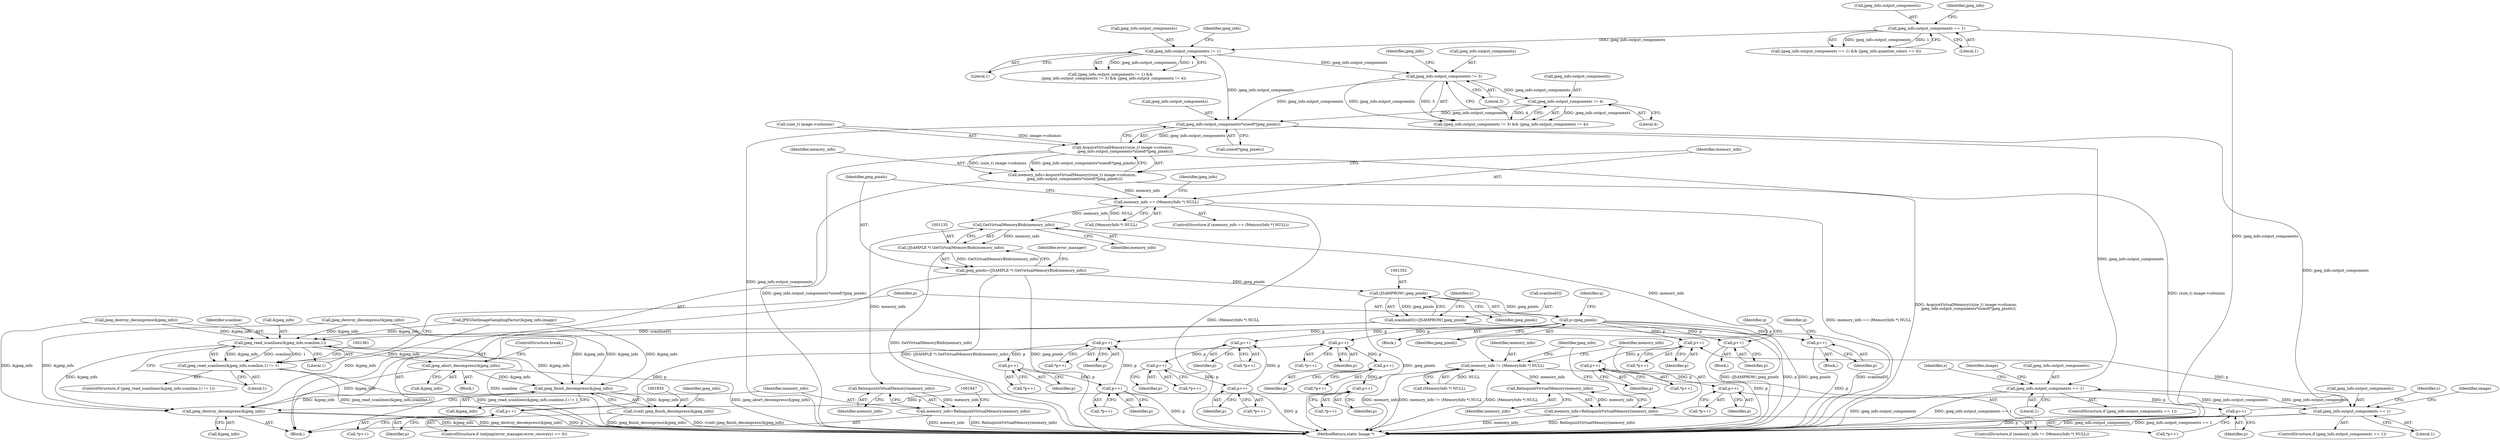 digraph "0_ImageMagick_58cf5bf4fade82e3b510e8f3463a967278a3e410@API" {
"1001112" [label="(Call,jpeg_info.output_components*sizeof(*jpeg_pixels))"];
"1001087" [label="(Call,jpeg_info.output_components != 3)"];
"1001081" [label="(Call,jpeg_info.output_components != 1)"];
"1000926" [label="(Call,jpeg_info.output_components == 1)"];
"1001092" [label="(Call,jpeg_info.output_components != 4)"];
"1001106" [label="(Call,AcquireVirtualMemory((size_t) image->columns,\n    jpeg_info.output_components*sizeof(*jpeg_pixels)))"];
"1001104" [label="(Call,memory_info=AcquireVirtualMemory((size_t) image->columns,\n    jpeg_info.output_components*sizeof(*jpeg_pixels)))"];
"1001120" [label="(Call,memory_info == (MemoryInfo *) NULL)"];
"1001136" [label="(Call,GetVirtualMemoryBlob(memory_info))"];
"1001134" [label="(Call,(JSAMPLE *) GetVirtualMemoryBlob(memory_info))"];
"1001132" [label="(Call,jpeg_pixels=(JSAMPLE *) GetVirtualMemoryBlob(memory_info))"];
"1001351" [label="(Call,(JSAMPROW) jpeg_pixels)"];
"1001347" [label="(Call,scanline[0]=(JSAMPROW) jpeg_pixels)"];
"1001373" [label="(Call,jpeg_read_scanlines(&jpeg_info,scanline,1))"];
"1001372" [label="(Call,jpeg_read_scanlines(&jpeg_info,scanline,1) != 1)"];
"1001813" [label="(Call,jpeg_abort_decompress(&jpeg_info))"];
"1001836" [label="(Call,jpeg_finish_decompress(&jpeg_info))"];
"1001834" [label="(Call,(void) jpeg_finish_decompress(&jpeg_info))"];
"1001839" [label="(Call,jpeg_destroy_decompress(&jpeg_info))"];
"1001392" [label="(Call,p=jpeg_pixels)"];
"1001486" [label="(Call,p++)"];
"1001520" [label="(Call,p++)"];
"1001531" [label="(Call,p++)"];
"1001542" [label="(Call,p++)"];
"1001575" [label="(Call,p++)"];
"1001588" [label="(Call,p++)"];
"1001601" [label="(Call,p++)"];
"1001616" [label="(Call,p++)"];
"1001667" [label="(Call,p++)"];
"1001699" [label="(Call,p++)"];
"1001708" [label="(Call,p++)"];
"1001717" [label="(Call,p++)"];
"1001748" [label="(Call,p++)"];
"1001759" [label="(Call,p++)"];
"1001770" [label="(Call,p++)"];
"1001783" [label="(Call,p++)"];
"1001147" [label="(Call,memory_info != (MemoryInfo *) NULL)"];
"1001154" [label="(Call,RelinquishVirtualMemory(memory_info))"];
"1001152" [label="(Call,memory_info=RelinquishVirtualMemory(memory_info))"];
"1001844" [label="(Call,RelinquishVirtualMemory(memory_info))"];
"1001842" [label="(Call,memory_info=RelinquishVirtualMemory(memory_info))"];
"1001438" [label="(Call,jpeg_info.output_components == 1)"];
"1001625" [label="(Call,jpeg_info.output_components == 1)"];
"1001378" [label="(Literal,1)"];
"1001152" [label="(Call,memory_info=RelinquishVirtualMemory(memory_info))"];
"1001842" [label="(Call,memory_info=RelinquishVirtualMemory(memory_info))"];
"1001717" [label="(Call,p++)"];
"1001837" [label="(Call,&jpeg_info)"];
"1001347" [label="(Call,scanline[0]=(JSAMPROW) jpeg_pixels)"];
"1001625" [label="(Call,jpeg_info.output_components == 1)"];
"1001112" [label="(Call,jpeg_info.output_components*sizeof(*jpeg_pixels))"];
"1001841" [label="(Identifier,jpeg_info)"];
"1001014" [label="(Call,JPEGSetImageSamplingFactor(&jpeg_info,image))"];
"1001709" [label="(Identifier,p)"];
"1001134" [label="(Call,(JSAMPLE *) GetVirtualMemoryBlob(memory_info))"];
"1001351" [label="(Call,(JSAMPROW) jpeg_pixels)"];
"1001147" [label="(Call,memory_info != (MemoryInfo *) NULL)"];
"1001091" [label="(Literal,3)"];
"1001782" [label="(Call,*p++)"];
"1001146" [label="(ControlStructure,if (memory_info != (MemoryInfo *) NULL))"];
"1001845" [label="(Identifier,memory_info)"];
"1001840" [label="(Call,&jpeg_info)"];
"1001153" [label="(Identifier,memory_info)"];
"1001438" [label="(Call,jpeg_info.output_components == 1)"];
"1001374" [label="(Call,&jpeg_info)"];
"1001521" [label="(Identifier,p)"];
"1001367" [label="(Block,)"];
"1001373" [label="(Call,jpeg_read_scanlines(&jpeg_info,scanline,1))"];
"1001600" [label="(Call,*p++)"];
"1001770" [label="(Call,p++)"];
"1000927" [label="(Call,jpeg_info.output_components)"];
"1001700" [label="(Identifier,p)"];
"1001541" [label="(Call,*p++)"];
"1001617" [label="(Identifier,p)"];
"1001085" [label="(Literal,1)"];
"1001486" [label="(Call,p++)"];
"1001542" [label="(Call,p++)"];
"1001769" [label="(Call,*p++)"];
"1001708" [label="(Call,p++)"];
"1001615" [label="(Call,*p++)"];
"1001812" [label="(Block,)"];
"1001707" [label="(Call,*p++)"];
"1001137" [label="(Identifier,memory_info)"];
"1001771" [label="(Identifier,p)"];
"1001747" [label="(Call,*p++)"];
"1001081" [label="(Call,jpeg_info.output_components != 1)"];
"1001348" [label="(Call,scanline[0])"];
"1001519" [label="(Call,*p++)"];
"1001589" [label="(Identifier,p)"];
"1001086" [label="(Call,(jpeg_info.output_components != 3) && (jpeg_info.output_components != 4))"];
"1001749" [label="(Identifier,p)"];
"1001629" [label="(Literal,1)"];
"1001148" [label="(Identifier,memory_info)"];
"1001122" [label="(Call,(MemoryInfo *) NULL)"];
"1001698" [label="(Call,*p++)"];
"1001839" [label="(Call,jpeg_destroy_decompress(&jpeg_info))"];
"1001356" [label="(Identifier,y)"];
"1001574" [label="(Call,*p++)"];
"1001089" [label="(Identifier,jpeg_info)"];
"1001158" [label="(Identifier,jpeg_info)"];
"1001093" [label="(Call,jpeg_info.output_components)"];
"1001142" [label="(Identifier,error_manager)"];
"1001396" [label="(Identifier,q)"];
"1001092" [label="(Call,jpeg_info.output_components != 4)"];
"1001543" [label="(Identifier,p)"];
"1001494" [label="(Identifier,image)"];
"1001853" [label="(MethodReturn,static Image *)"];
"1001439" [label="(Call,jpeg_info.output_components)"];
"1001643" [label="(Block,)"];
"1001371" [label="(ControlStructure,if (jpeg_read_scanlines(&jpeg_info,scanline,1) != 1))"];
"1001088" [label="(Call,jpeg_info.output_components)"];
"1001576" [label="(Identifier,p)"];
"1000925" [label="(Call,(jpeg_info.output_components == 1) && (jpeg_info.quantize_colors == 0))"];
"1001106" [label="(Call,AcquireVirtualMemory((size_t) image->columns,\n    jpeg_info.output_components*sizeof(*jpeg_pixels)))"];
"1001814" [label="(Call,&jpeg_info)"];
"1001716" [label="(Call,*p++)"];
"1000110" [label="(Block,)"];
"1001155" [label="(Identifier,memory_info)"];
"1001675" [label="(Identifier,image)"];
"1001783" [label="(Call,p++)"];
"1001670" [label="(Identifier,q)"];
"1001813" [label="(Call,jpeg_abort_decompress(&jpeg_info))"];
"1001437" [label="(ControlStructure,if (jpeg_info.output_components == 1))"];
"1001132" [label="(Call,jpeg_pixels=(JSAMPLE *) GetVirtualMemoryBlob(memory_info))"];
"1001094" [label="(Identifier,jpeg_info)"];
"1001816" [label="(ControlStructure,break;)"];
"1001575" [label="(Call,p++)"];
"1001531" [label="(Call,p++)"];
"1001116" [label="(Call,sizeof(*jpeg_pixels))"];
"1001624" [label="(ControlStructure,if (jpeg_info.output_components == 1))"];
"1001105" [label="(Identifier,memory_info)"];
"1001120" [label="(Call,memory_info == (MemoryInfo *) NULL)"];
"1001121" [label="(Identifier,memory_info)"];
"1001616" [label="(Call,p++)"];
"1001836" [label="(Call,jpeg_finish_decompress(&jpeg_info))"];
"1001699" [label="(Call,p++)"];
"1001784" [label="(Identifier,p)"];
"1000933" [label="(Identifier,jpeg_info)"];
"1001096" [label="(Literal,4)"];
"1001602" [label="(Identifier,p)"];
"1001844" [label="(Call,RelinquishVirtualMemory(memory_info))"];
"1001748" [label="(Call,p++)"];
"1001758" [label="(Call,*p++)"];
"1001445" [label="(Identifier,x)"];
"1001394" [label="(Identifier,jpeg_pixels)"];
"1001588" [label="(Call,p++)"];
"1001827" [label="(ControlStructure,if (setjmp(error_manager.error_recovery) == 0))"];
"1001760" [label="(Identifier,p)"];
"1001136" [label="(Call,GetVirtualMemoryBlob(memory_info))"];
"1001834" [label="(Call,(void) jpeg_finish_decompress(&jpeg_info))"];
"1001128" [label="(Identifier,jpeg_info)"];
"1001587" [label="(Call,*p++)"];
"1001126" [label="(Call,jpeg_destroy_decompress(&jpeg_info))"];
"1001520" [label="(Call,p++)"];
"1001843" [label="(Identifier,memory_info)"];
"1001119" [label="(ControlStructure,if (memory_info == (MemoryInfo *) NULL))"];
"1001098" [label="(Call,jpeg_destroy_decompress(&jpeg_info))"];
"1001353" [label="(Identifier,jpeg_pixels)"];
"1000930" [label="(Literal,1)"];
"1001718" [label="(Identifier,p)"];
"1001133" [label="(Identifier,jpeg_pixels)"];
"1001456" [label="(Block,)"];
"1001393" [label="(Identifier,p)"];
"1001082" [label="(Call,jpeg_info.output_components)"];
"1001104" [label="(Call,memory_info=AcquireVirtualMemory((size_t) image->columns,\n    jpeg_info.output_components*sizeof(*jpeg_pixels)))"];
"1001372" [label="(Call,jpeg_read_scanlines(&jpeg_info,scanline,1) != 1)"];
"1001489" [label="(Identifier,q)"];
"1001113" [label="(Call,jpeg_info.output_components)"];
"1001487" [label="(Identifier,p)"];
"1001149" [label="(Call,(MemoryInfo *) NULL)"];
"1001376" [label="(Identifier,scanline)"];
"1001667" [label="(Call,p++)"];
"1001080" [label="(Call,(jpeg_info.output_components != 1) &&\n      (jpeg_info.output_components != 3) && (jpeg_info.output_components != 4))"];
"1001530" [label="(Call,*p++)"];
"1001442" [label="(Literal,1)"];
"1001532" [label="(Identifier,p)"];
"1001601" [label="(Call,p++)"];
"1001377" [label="(Literal,1)"];
"1001668" [label="(Identifier,p)"];
"1001759" [label="(Call,p++)"];
"1001626" [label="(Call,jpeg_info.output_components)"];
"1001107" [label="(Call,(size_t) image->columns)"];
"1001154" [label="(Call,RelinquishVirtualMemory(memory_info))"];
"1000926" [label="(Call,jpeg_info.output_components == 1)"];
"1001632" [label="(Identifier,x)"];
"1001087" [label="(Call,jpeg_info.output_components != 3)"];
"1001392" [label="(Call,p=jpeg_pixels)"];
"1001112" -> "1001106"  [label="AST: "];
"1001112" -> "1001116"  [label="CFG: "];
"1001113" -> "1001112"  [label="AST: "];
"1001116" -> "1001112"  [label="AST: "];
"1001106" -> "1001112"  [label="CFG: "];
"1001112" -> "1001853"  [label="DDG: jpeg_info.output_components"];
"1001112" -> "1001106"  [label="DDG: jpeg_info.output_components"];
"1001087" -> "1001112"  [label="DDG: jpeg_info.output_components"];
"1001092" -> "1001112"  [label="DDG: jpeg_info.output_components"];
"1001081" -> "1001112"  [label="DDG: jpeg_info.output_components"];
"1001112" -> "1001438"  [label="DDG: jpeg_info.output_components"];
"1001112" -> "1001625"  [label="DDG: jpeg_info.output_components"];
"1001087" -> "1001086"  [label="AST: "];
"1001087" -> "1001091"  [label="CFG: "];
"1001088" -> "1001087"  [label="AST: "];
"1001091" -> "1001087"  [label="AST: "];
"1001094" -> "1001087"  [label="CFG: "];
"1001086" -> "1001087"  [label="CFG: "];
"1001087" -> "1001086"  [label="DDG: jpeg_info.output_components"];
"1001087" -> "1001086"  [label="DDG: 3"];
"1001081" -> "1001087"  [label="DDG: jpeg_info.output_components"];
"1001087" -> "1001092"  [label="DDG: jpeg_info.output_components"];
"1001081" -> "1001080"  [label="AST: "];
"1001081" -> "1001085"  [label="CFG: "];
"1001082" -> "1001081"  [label="AST: "];
"1001085" -> "1001081"  [label="AST: "];
"1001089" -> "1001081"  [label="CFG: "];
"1001080" -> "1001081"  [label="CFG: "];
"1001081" -> "1001080"  [label="DDG: jpeg_info.output_components"];
"1001081" -> "1001080"  [label="DDG: 1"];
"1000926" -> "1001081"  [label="DDG: jpeg_info.output_components"];
"1000926" -> "1000925"  [label="AST: "];
"1000926" -> "1000930"  [label="CFG: "];
"1000927" -> "1000926"  [label="AST: "];
"1000930" -> "1000926"  [label="AST: "];
"1000933" -> "1000926"  [label="CFG: "];
"1000925" -> "1000926"  [label="CFG: "];
"1000926" -> "1001853"  [label="DDG: jpeg_info.output_components"];
"1000926" -> "1000925"  [label="DDG: jpeg_info.output_components"];
"1000926" -> "1000925"  [label="DDG: 1"];
"1001092" -> "1001086"  [label="AST: "];
"1001092" -> "1001096"  [label="CFG: "];
"1001093" -> "1001092"  [label="AST: "];
"1001096" -> "1001092"  [label="AST: "];
"1001086" -> "1001092"  [label="CFG: "];
"1001092" -> "1001086"  [label="DDG: jpeg_info.output_components"];
"1001092" -> "1001086"  [label="DDG: 4"];
"1001106" -> "1001104"  [label="AST: "];
"1001107" -> "1001106"  [label="AST: "];
"1001104" -> "1001106"  [label="CFG: "];
"1001106" -> "1001853"  [label="DDG: (size_t) image->columns"];
"1001106" -> "1001853"  [label="DDG: jpeg_info.output_components*sizeof(*jpeg_pixels)"];
"1001106" -> "1001104"  [label="DDG: (size_t) image->columns"];
"1001106" -> "1001104"  [label="DDG: jpeg_info.output_components*sizeof(*jpeg_pixels)"];
"1001107" -> "1001106"  [label="DDG: image->columns"];
"1001104" -> "1000110"  [label="AST: "];
"1001105" -> "1001104"  [label="AST: "];
"1001121" -> "1001104"  [label="CFG: "];
"1001104" -> "1001853"  [label="DDG: AcquireVirtualMemory((size_t) image->columns,\n    jpeg_info.output_components*sizeof(*jpeg_pixels))"];
"1001104" -> "1001120"  [label="DDG: memory_info"];
"1001120" -> "1001119"  [label="AST: "];
"1001120" -> "1001122"  [label="CFG: "];
"1001121" -> "1001120"  [label="AST: "];
"1001122" -> "1001120"  [label="AST: "];
"1001128" -> "1001120"  [label="CFG: "];
"1001133" -> "1001120"  [label="CFG: "];
"1001120" -> "1001853"  [label="DDG: (MemoryInfo *) NULL"];
"1001120" -> "1001853"  [label="DDG: memory_info == (MemoryInfo *) NULL"];
"1001122" -> "1001120"  [label="DDG: NULL"];
"1001120" -> "1001136"  [label="DDG: memory_info"];
"1001136" -> "1001134"  [label="AST: "];
"1001136" -> "1001137"  [label="CFG: "];
"1001137" -> "1001136"  [label="AST: "];
"1001134" -> "1001136"  [label="CFG: "];
"1001136" -> "1001134"  [label="DDG: memory_info"];
"1001136" -> "1001147"  [label="DDG: memory_info"];
"1001136" -> "1001844"  [label="DDG: memory_info"];
"1001134" -> "1001132"  [label="AST: "];
"1001135" -> "1001134"  [label="AST: "];
"1001132" -> "1001134"  [label="CFG: "];
"1001134" -> "1001853"  [label="DDG: GetVirtualMemoryBlob(memory_info)"];
"1001134" -> "1001132"  [label="DDG: GetVirtualMemoryBlob(memory_info)"];
"1001132" -> "1000110"  [label="AST: "];
"1001133" -> "1001132"  [label="AST: "];
"1001142" -> "1001132"  [label="CFG: "];
"1001132" -> "1001853"  [label="DDG: (JSAMPLE *) GetVirtualMemoryBlob(memory_info)"];
"1001132" -> "1001853"  [label="DDG: jpeg_pixels"];
"1001132" -> "1001351"  [label="DDG: jpeg_pixels"];
"1001351" -> "1001347"  [label="AST: "];
"1001351" -> "1001353"  [label="CFG: "];
"1001352" -> "1001351"  [label="AST: "];
"1001353" -> "1001351"  [label="AST: "];
"1001347" -> "1001351"  [label="CFG: "];
"1001351" -> "1001853"  [label="DDG: jpeg_pixels"];
"1001351" -> "1001347"  [label="DDG: jpeg_pixels"];
"1001351" -> "1001392"  [label="DDG: jpeg_pixels"];
"1001347" -> "1000110"  [label="AST: "];
"1001348" -> "1001347"  [label="AST: "];
"1001356" -> "1001347"  [label="CFG: "];
"1001347" -> "1001853"  [label="DDG: scanline[0]"];
"1001347" -> "1001853"  [label="DDG: (JSAMPROW) jpeg_pixels"];
"1001347" -> "1001373"  [label="DDG: scanline[0]"];
"1001373" -> "1001372"  [label="AST: "];
"1001373" -> "1001377"  [label="CFG: "];
"1001374" -> "1001373"  [label="AST: "];
"1001376" -> "1001373"  [label="AST: "];
"1001377" -> "1001373"  [label="AST: "];
"1001378" -> "1001373"  [label="CFG: "];
"1001373" -> "1001853"  [label="DDG: scanline"];
"1001373" -> "1001372"  [label="DDG: &jpeg_info"];
"1001373" -> "1001372"  [label="DDG: scanline"];
"1001373" -> "1001372"  [label="DDG: 1"];
"1001014" -> "1001373"  [label="DDG: &jpeg_info"];
"1001126" -> "1001373"  [label="DDG: &jpeg_info"];
"1001098" -> "1001373"  [label="DDG: &jpeg_info"];
"1001373" -> "1001813"  [label="DDG: &jpeg_info"];
"1001373" -> "1001836"  [label="DDG: &jpeg_info"];
"1001373" -> "1001839"  [label="DDG: &jpeg_info"];
"1001372" -> "1001371"  [label="AST: "];
"1001372" -> "1001378"  [label="CFG: "];
"1001378" -> "1001372"  [label="AST: "];
"1001381" -> "1001372"  [label="CFG: "];
"1001393" -> "1001372"  [label="CFG: "];
"1001372" -> "1001853"  [label="DDG: jpeg_read_scanlines(&jpeg_info,scanline,1)"];
"1001372" -> "1001853"  [label="DDG: jpeg_read_scanlines(&jpeg_info,scanline,1) != 1"];
"1001813" -> "1001812"  [label="AST: "];
"1001813" -> "1001814"  [label="CFG: "];
"1001814" -> "1001813"  [label="AST: "];
"1001816" -> "1001813"  [label="CFG: "];
"1001813" -> "1001853"  [label="DDG: jpeg_abort_decompress(&jpeg_info)"];
"1001813" -> "1001836"  [label="DDG: &jpeg_info"];
"1001813" -> "1001839"  [label="DDG: &jpeg_info"];
"1001836" -> "1001834"  [label="AST: "];
"1001836" -> "1001837"  [label="CFG: "];
"1001837" -> "1001836"  [label="AST: "];
"1001834" -> "1001836"  [label="CFG: "];
"1001836" -> "1001834"  [label="DDG: &jpeg_info"];
"1001014" -> "1001836"  [label="DDG: &jpeg_info"];
"1001126" -> "1001836"  [label="DDG: &jpeg_info"];
"1001098" -> "1001836"  [label="DDG: &jpeg_info"];
"1001836" -> "1001839"  [label="DDG: &jpeg_info"];
"1001834" -> "1001827"  [label="AST: "];
"1001835" -> "1001834"  [label="AST: "];
"1001841" -> "1001834"  [label="CFG: "];
"1001834" -> "1001853"  [label="DDG: (void) jpeg_finish_decompress(&jpeg_info)"];
"1001834" -> "1001853"  [label="DDG: jpeg_finish_decompress(&jpeg_info)"];
"1001839" -> "1000110"  [label="AST: "];
"1001839" -> "1001840"  [label="CFG: "];
"1001840" -> "1001839"  [label="AST: "];
"1001843" -> "1001839"  [label="CFG: "];
"1001839" -> "1001853"  [label="DDG: jpeg_destroy_decompress(&jpeg_info)"];
"1001839" -> "1001853"  [label="DDG: &jpeg_info"];
"1001014" -> "1001839"  [label="DDG: &jpeg_info"];
"1001126" -> "1001839"  [label="DDG: &jpeg_info"];
"1001098" -> "1001839"  [label="DDG: &jpeg_info"];
"1001392" -> "1001367"  [label="AST: "];
"1001392" -> "1001394"  [label="CFG: "];
"1001393" -> "1001392"  [label="AST: "];
"1001394" -> "1001392"  [label="AST: "];
"1001396" -> "1001392"  [label="CFG: "];
"1001392" -> "1001853"  [label="DDG: p"];
"1001392" -> "1001853"  [label="DDG: jpeg_pixels"];
"1001392" -> "1001486"  [label="DDG: p"];
"1001392" -> "1001520"  [label="DDG: p"];
"1001392" -> "1001575"  [label="DDG: p"];
"1001392" -> "1001667"  [label="DDG: p"];
"1001392" -> "1001699"  [label="DDG: p"];
"1001392" -> "1001748"  [label="DDG: p"];
"1001486" -> "1001456"  [label="AST: "];
"1001486" -> "1001487"  [label="CFG: "];
"1001487" -> "1001486"  [label="AST: "];
"1001489" -> "1001486"  [label="CFG: "];
"1001486" -> "1001853"  [label="DDG: p"];
"1001520" -> "1001519"  [label="AST: "];
"1001520" -> "1001521"  [label="CFG: "];
"1001521" -> "1001520"  [label="AST: "];
"1001519" -> "1001520"  [label="CFG: "];
"1001542" -> "1001520"  [label="DDG: p"];
"1001520" -> "1001531"  [label="DDG: p"];
"1001531" -> "1001530"  [label="AST: "];
"1001531" -> "1001532"  [label="CFG: "];
"1001532" -> "1001531"  [label="AST: "];
"1001530" -> "1001531"  [label="CFG: "];
"1001531" -> "1001542"  [label="DDG: p"];
"1001542" -> "1001541"  [label="AST: "];
"1001542" -> "1001543"  [label="CFG: "];
"1001543" -> "1001542"  [label="AST: "];
"1001541" -> "1001542"  [label="CFG: "];
"1001542" -> "1001853"  [label="DDG: p"];
"1001575" -> "1001574"  [label="AST: "];
"1001575" -> "1001576"  [label="CFG: "];
"1001576" -> "1001575"  [label="AST: "];
"1001574" -> "1001575"  [label="CFG: "];
"1001616" -> "1001575"  [label="DDG: p"];
"1001575" -> "1001588"  [label="DDG: p"];
"1001588" -> "1001587"  [label="AST: "];
"1001588" -> "1001589"  [label="CFG: "];
"1001589" -> "1001588"  [label="AST: "];
"1001587" -> "1001588"  [label="CFG: "];
"1001588" -> "1001601"  [label="DDG: p"];
"1001601" -> "1001600"  [label="AST: "];
"1001601" -> "1001602"  [label="CFG: "];
"1001602" -> "1001601"  [label="AST: "];
"1001600" -> "1001601"  [label="CFG: "];
"1001601" -> "1001616"  [label="DDG: p"];
"1001616" -> "1001615"  [label="AST: "];
"1001616" -> "1001617"  [label="CFG: "];
"1001617" -> "1001616"  [label="AST: "];
"1001615" -> "1001616"  [label="CFG: "];
"1001616" -> "1001853"  [label="DDG: p"];
"1001667" -> "1001643"  [label="AST: "];
"1001667" -> "1001668"  [label="CFG: "];
"1001668" -> "1001667"  [label="AST: "];
"1001670" -> "1001667"  [label="CFG: "];
"1001667" -> "1001853"  [label="DDG: p"];
"1001699" -> "1001698"  [label="AST: "];
"1001699" -> "1001700"  [label="CFG: "];
"1001700" -> "1001699"  [label="AST: "];
"1001698" -> "1001699"  [label="CFG: "];
"1001717" -> "1001699"  [label="DDG: p"];
"1001699" -> "1001708"  [label="DDG: p"];
"1001708" -> "1001707"  [label="AST: "];
"1001708" -> "1001709"  [label="CFG: "];
"1001709" -> "1001708"  [label="AST: "];
"1001707" -> "1001708"  [label="CFG: "];
"1001708" -> "1001717"  [label="DDG: p"];
"1001717" -> "1001716"  [label="AST: "];
"1001717" -> "1001718"  [label="CFG: "];
"1001718" -> "1001717"  [label="AST: "];
"1001716" -> "1001717"  [label="CFG: "];
"1001717" -> "1001853"  [label="DDG: p"];
"1001748" -> "1001747"  [label="AST: "];
"1001748" -> "1001749"  [label="CFG: "];
"1001749" -> "1001748"  [label="AST: "];
"1001747" -> "1001748"  [label="CFG: "];
"1001783" -> "1001748"  [label="DDG: p"];
"1001748" -> "1001759"  [label="DDG: p"];
"1001759" -> "1001758"  [label="AST: "];
"1001759" -> "1001760"  [label="CFG: "];
"1001760" -> "1001759"  [label="AST: "];
"1001758" -> "1001759"  [label="CFG: "];
"1001759" -> "1001770"  [label="DDG: p"];
"1001770" -> "1001769"  [label="AST: "];
"1001770" -> "1001771"  [label="CFG: "];
"1001771" -> "1001770"  [label="AST: "];
"1001769" -> "1001770"  [label="CFG: "];
"1001770" -> "1001783"  [label="DDG: p"];
"1001783" -> "1001782"  [label="AST: "];
"1001783" -> "1001784"  [label="CFG: "];
"1001784" -> "1001783"  [label="AST: "];
"1001782" -> "1001783"  [label="CFG: "];
"1001783" -> "1001853"  [label="DDG: p"];
"1001147" -> "1001146"  [label="AST: "];
"1001147" -> "1001149"  [label="CFG: "];
"1001148" -> "1001147"  [label="AST: "];
"1001149" -> "1001147"  [label="AST: "];
"1001153" -> "1001147"  [label="CFG: "];
"1001158" -> "1001147"  [label="CFG: "];
"1001147" -> "1001853"  [label="DDG: memory_info"];
"1001147" -> "1001853"  [label="DDG: memory_info != (MemoryInfo *) NULL"];
"1001147" -> "1001853"  [label="DDG: (MemoryInfo *) NULL"];
"1001149" -> "1001147"  [label="DDG: NULL"];
"1001147" -> "1001154"  [label="DDG: memory_info"];
"1001154" -> "1001152"  [label="AST: "];
"1001154" -> "1001155"  [label="CFG: "];
"1001155" -> "1001154"  [label="AST: "];
"1001152" -> "1001154"  [label="CFG: "];
"1001154" -> "1001152"  [label="DDG: memory_info"];
"1001152" -> "1001146"  [label="AST: "];
"1001153" -> "1001152"  [label="AST: "];
"1001158" -> "1001152"  [label="CFG: "];
"1001152" -> "1001853"  [label="DDG: RelinquishVirtualMemory(memory_info)"];
"1001152" -> "1001853"  [label="DDG: memory_info"];
"1001844" -> "1001842"  [label="AST: "];
"1001844" -> "1001845"  [label="CFG: "];
"1001845" -> "1001844"  [label="AST: "];
"1001842" -> "1001844"  [label="CFG: "];
"1001844" -> "1001842"  [label="DDG: memory_info"];
"1001842" -> "1000110"  [label="AST: "];
"1001843" -> "1001842"  [label="AST: "];
"1001847" -> "1001842"  [label="CFG: "];
"1001842" -> "1001853"  [label="DDG: memory_info"];
"1001842" -> "1001853"  [label="DDG: RelinquishVirtualMemory(memory_info)"];
"1001438" -> "1001437"  [label="AST: "];
"1001438" -> "1001442"  [label="CFG: "];
"1001439" -> "1001438"  [label="AST: "];
"1001442" -> "1001438"  [label="AST: "];
"1001445" -> "1001438"  [label="CFG: "];
"1001494" -> "1001438"  [label="CFG: "];
"1001438" -> "1001853"  [label="DDG: jpeg_info.output_components"];
"1001438" -> "1001853"  [label="DDG: jpeg_info.output_components == 1"];
"1001625" -> "1001438"  [label="DDG: jpeg_info.output_components"];
"1001438" -> "1001625"  [label="DDG: jpeg_info.output_components"];
"1001625" -> "1001624"  [label="AST: "];
"1001625" -> "1001629"  [label="CFG: "];
"1001626" -> "1001625"  [label="AST: "];
"1001629" -> "1001625"  [label="AST: "];
"1001632" -> "1001625"  [label="CFG: "];
"1001675" -> "1001625"  [label="CFG: "];
"1001625" -> "1001853"  [label="DDG: jpeg_info.output_components"];
"1001625" -> "1001853"  [label="DDG: jpeg_info.output_components == 1"];
}
